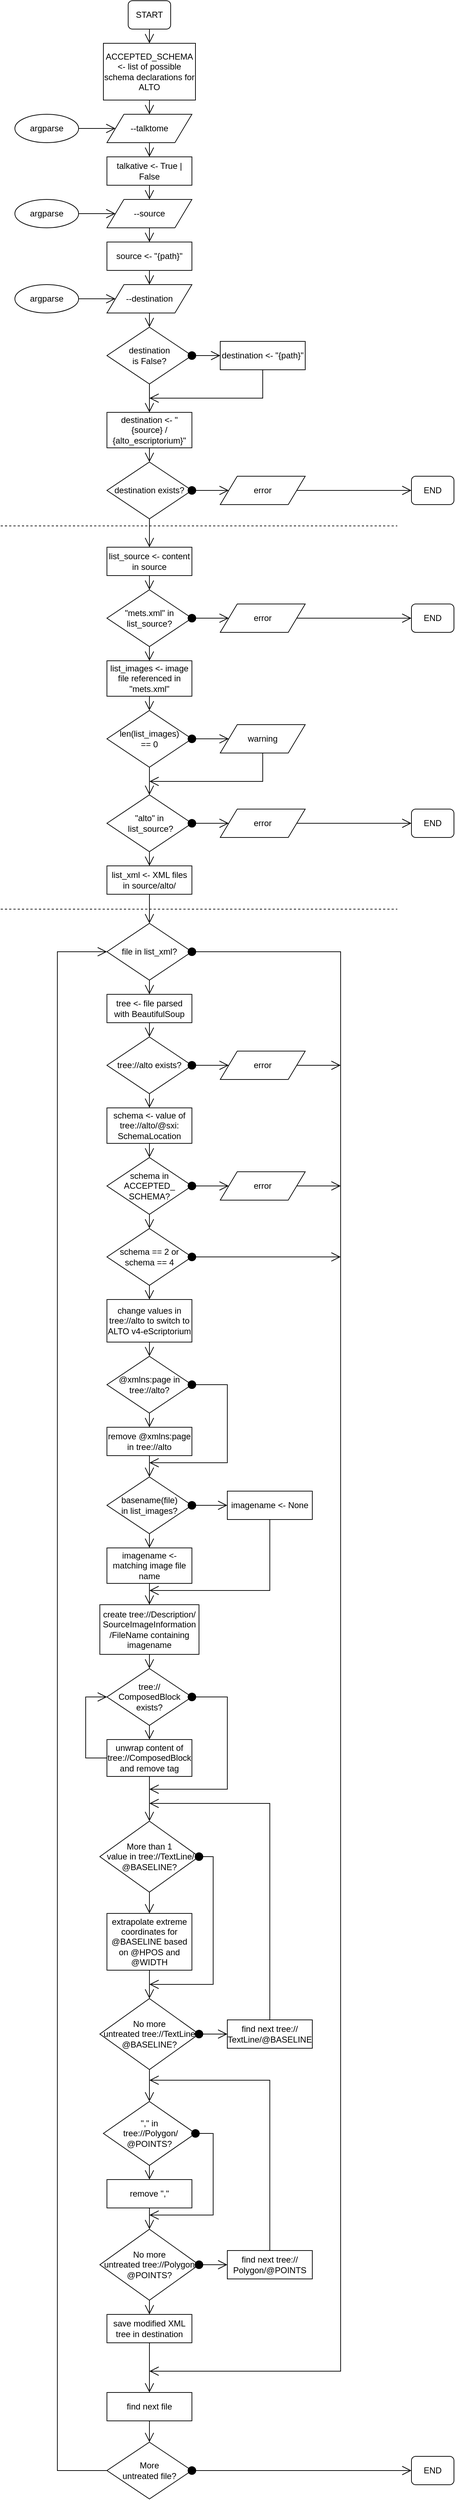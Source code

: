 <mxfile version="12.5.3" type="device"><diagram id="EsACDPb4xftw_WFeCc_q" name="Page-1"><mxGraphModel dx="3671" dy="2881" grid="1" gridSize="10" guides="1" tooltips="1" connect="1" arrows="1" fold="1" page="1" pageScale="1" pageWidth="827" pageHeight="1169" math="0" shadow="0"><root><mxCell id="0"/><mxCell id="1" parent="0"/><mxCell id="L7ApViRiKohJJf8VqUoX-30" value="error" style="shape=parallelogram;perimeter=parallelogramPerimeter;whiteSpace=wrap;html=1;" vertex="1" parent="1"><mxGeometry x="-410" y="-450" width="120" height="40" as="geometry"/></mxCell><mxCell id="L7ApViRiKohJJf8VqUoX-2" value="END" style="rounded=1;whiteSpace=wrap;html=1;" vertex="1" parent="1"><mxGeometry x="-140" y="2340" width="60" height="40" as="geometry"/></mxCell><mxCell id="L7ApViRiKohJJf8VqUoX-24" value="remove &quot;,&quot;" style="rounded=0;whiteSpace=wrap;html=1;" vertex="1" parent="1"><mxGeometry x="-570" y="1950" width="120" height="40" as="geometry"/></mxCell><mxCell id="L7ApViRiKohJJf8VqUoX-3" value="destination &amp;lt;- &quot;{source} / {alto_escriptorium}&quot;" style="rounded=0;whiteSpace=wrap;html=1;" vertex="1" parent="1"><mxGeometry x="-570" y="-540" width="120" height="50" as="geometry"/></mxCell><mxCell id="L7ApViRiKohJJf8VqUoX-10" value="--talktome" style="shape=parallelogram;perimeter=parallelogramPerimeter;whiteSpace=wrap;html=1;" vertex="1" parent="1"><mxGeometry x="-570" y="-960" width="120" height="40" as="geometry"/></mxCell><mxCell id="L7ApViRiKohJJf8VqUoX-11" value="argparse" style="ellipse;whiteSpace=wrap;html=1;" vertex="1" parent="1"><mxGeometry x="-700" y="-960" width="90" height="40" as="geometry"/></mxCell><mxCell id="L7ApViRiKohJJf8VqUoX-12" value="argparse" style="ellipse;whiteSpace=wrap;html=1;" vertex="1" parent="1"><mxGeometry x="-700" y="-840" width="90" height="40" as="geometry"/></mxCell><mxCell id="L7ApViRiKohJJf8VqUoX-13" value="argparse" style="ellipse;whiteSpace=wrap;html=1;" vertex="1" parent="1"><mxGeometry x="-700" y="-720" width="90" height="40" as="geometry"/></mxCell><mxCell id="L7ApViRiKohJJf8VqUoX-14" value="--source" style="shape=parallelogram;perimeter=parallelogramPerimeter;whiteSpace=wrap;html=1;" vertex="1" parent="1"><mxGeometry x="-570" y="-840" width="120" height="40" as="geometry"/></mxCell><mxCell id="L7ApViRiKohJJf8VqUoX-15" value="--destination" style="shape=parallelogram;perimeter=parallelogramPerimeter;whiteSpace=wrap;html=1;" vertex="1" parent="1"><mxGeometry x="-570" y="-720" width="120" height="40" as="geometry"/></mxCell><mxCell id="L7ApViRiKohJJf8VqUoX-16" value="talkative &amp;lt;- True | False" style="rounded=0;whiteSpace=wrap;html=1;" vertex="1" parent="1"><mxGeometry x="-570" y="-900" width="120" height="40" as="geometry"/></mxCell><mxCell id="L7ApViRiKohJJf8VqUoX-17" value="source &amp;lt;- &quot;{path}&quot;" style="rounded=0;whiteSpace=wrap;html=1;" vertex="1" parent="1"><mxGeometry x="-570" y="-780" width="120" height="40" as="geometry"/></mxCell><mxCell id="L7ApViRiKohJJf8VqUoX-19" value="&lt;font style=&quot;font-size: 12px&quot;&gt;destination &lt;br&gt;is False?&lt;/font&gt;" style="rhombus;whiteSpace=wrap;html=1;" vertex="1" parent="1"><mxGeometry x="-570" y="-660" width="120" height="80" as="geometry"/></mxCell><mxCell id="L7ApViRiKohJJf8VqUoX-20" value="" style="endArrow=open;html=1;targetPerimeterSpacing=4;startArrow=oval;startFill=1;sourcePerimeterSpacing=9;startSize=11;endSize=11;endFill=0;exitX=1;exitY=0.5;exitDx=0;exitDy=0;entryX=0;entryY=0.5;entryDx=0;entryDy=0;" edge="1" parent="1" source="L7ApViRiKohJJf8VqUoX-19" target="L7ApViRiKohJJf8VqUoX-21"><mxGeometry width="50" height="50" relative="1" as="geometry"><mxPoint x="-420" y="-640" as="sourcePoint"/><mxPoint x="-390" y="-620" as="targetPoint"/></mxGeometry></mxCell><mxCell id="L7ApViRiKohJJf8VqUoX-21" value="destination &amp;lt;- &quot;{path}&quot;" style="rounded=0;whiteSpace=wrap;html=1;" vertex="1" parent="1"><mxGeometry x="-410" y="-640" width="120" height="40" as="geometry"/></mxCell><mxCell id="L7ApViRiKohJJf8VqUoX-23" value="&lt;font style=&quot;font-size: 12px&quot;&gt;destination exists?&lt;/font&gt;" style="rhombus;whiteSpace=wrap;html=1;" vertex="1" parent="1"><mxGeometry x="-570" y="-470" width="120" height="80" as="geometry"/></mxCell><mxCell id="L7ApViRiKohJJf8VqUoX-26" value="" style="endArrow=open;html=1;targetPerimeterSpacing=4;startArrow=oval;startFill=1;sourcePerimeterSpacing=9;startSize=11;endSize=11;endFill=0;entryX=0;entryY=0.5;entryDx=0;entryDy=0;" edge="1" target="L7ApViRiKohJJf8VqUoX-30" parent="1"><mxGeometry width="50" height="50" relative="1" as="geometry"><mxPoint x="-450" y="-430" as="sourcePoint"/><mxPoint x="-390" y="-430" as="targetPoint"/></mxGeometry></mxCell><mxCell id="L7ApViRiKohJJf8VqUoX-31" value="END" style="rounded=1;whiteSpace=wrap;html=1;" vertex="1" parent="1"><mxGeometry x="-140" y="-450" width="60" height="40" as="geometry"/></mxCell><mxCell id="L7ApViRiKohJJf8VqUoX-33" value="" style="endArrow=open;html=1;targetPerimeterSpacing=4;startArrow=none;startFill=0;sourcePerimeterSpacing=9;startSize=11;endSize=11;endFill=0;exitX=1;exitY=0.5;exitDx=0;exitDy=0;entryX=0;entryY=0.5;entryDx=0;entryDy=0;" edge="1" parent="1" source="L7ApViRiKohJJf8VqUoX-11" target="L7ApViRiKohJJf8VqUoX-10"><mxGeometry width="50" height="50" relative="1" as="geometry"><mxPoint x="-155" y="-1030" as="sourcePoint"/><mxPoint x="-85" y="-1030" as="targetPoint"/></mxGeometry></mxCell><mxCell id="L7ApViRiKohJJf8VqUoX-34" value="" style="endArrow=open;html=1;targetPerimeterSpacing=4;startArrow=none;startFill=0;sourcePerimeterSpacing=9;startSize=11;endSize=11;endFill=0;exitX=1;exitY=0.5;exitDx=0;exitDy=0;entryX=0;entryY=0.5;entryDx=0;entryDy=0;" edge="1" parent="1" source="L7ApViRiKohJJf8VqUoX-12" target="L7ApViRiKohJJf8VqUoX-14"><mxGeometry width="50" height="50" relative="1" as="geometry"><mxPoint x="-600" y="-930" as="sourcePoint"/><mxPoint x="-548" y="-930" as="targetPoint"/></mxGeometry></mxCell><mxCell id="L7ApViRiKohJJf8VqUoX-35" value="" style="endArrow=open;html=1;targetPerimeterSpacing=4;startArrow=none;startFill=0;sourcePerimeterSpacing=9;startSize=11;endSize=11;endFill=0;exitX=1;exitY=0.5;exitDx=0;exitDy=0;entryX=0;entryY=0.5;entryDx=0;entryDy=0;" edge="1" parent="1" source="L7ApViRiKohJJf8VqUoX-13" target="L7ApViRiKohJJf8VqUoX-15"><mxGeometry width="50" height="50" relative="1" as="geometry"><mxPoint x="-600" y="-810" as="sourcePoint"/><mxPoint x="-548" y="-810" as="targetPoint"/></mxGeometry></mxCell><mxCell id="L7ApViRiKohJJf8VqUoX-36" value="" style="endArrow=open;html=1;targetPerimeterSpacing=4;startArrow=none;startFill=0;sourcePerimeterSpacing=9;startSize=11;endSize=11;endFill=0;exitX=0.5;exitY=1;exitDx=0;exitDy=0;entryX=0.5;entryY=0;entryDx=0;entryDy=0;" edge="1" parent="1" source="L7ApViRiKohJJf8VqUoX-17" target="L7ApViRiKohJJf8VqUoX-15"><mxGeometry width="50" height="50" relative="1" as="geometry"><mxPoint x="-600" y="-690" as="sourcePoint"/><mxPoint x="-548" y="-690" as="targetPoint"/></mxGeometry></mxCell><mxCell id="L7ApViRiKohJJf8VqUoX-37" value="" style="endArrow=open;html=1;targetPerimeterSpacing=4;startArrow=none;startFill=0;sourcePerimeterSpacing=9;startSize=11;endSize=11;endFill=0;exitX=0.5;exitY=1;exitDx=0;exitDy=0;entryX=0.5;entryY=0;entryDx=0;entryDy=0;" edge="1" parent="1" source="L7ApViRiKohJJf8VqUoX-14" target="L7ApViRiKohJJf8VqUoX-17"><mxGeometry width="50" height="50" relative="1" as="geometry"><mxPoint x="-500" y="-730" as="sourcePoint"/><mxPoint x="-500" y="-710" as="targetPoint"/></mxGeometry></mxCell><mxCell id="L7ApViRiKohJJf8VqUoX-38" value="" style="endArrow=open;html=1;targetPerimeterSpacing=4;startArrow=none;startFill=0;sourcePerimeterSpacing=9;startSize=11;endSize=11;endFill=0;exitX=0.5;exitY=1;exitDx=0;exitDy=0;entryX=0.5;entryY=0;entryDx=0;entryDy=0;" edge="1" parent="1" source="L7ApViRiKohJJf8VqUoX-16" target="L7ApViRiKohJJf8VqUoX-14"><mxGeometry width="50" height="50" relative="1" as="geometry"><mxPoint x="-500" y="-790" as="sourcePoint"/><mxPoint x="-500" y="-770" as="targetPoint"/></mxGeometry></mxCell><mxCell id="L7ApViRiKohJJf8VqUoX-39" value="" style="endArrow=open;html=1;targetPerimeterSpacing=4;startArrow=none;startFill=0;sourcePerimeterSpacing=9;startSize=11;endSize=11;endFill=0;exitX=0.5;exitY=1;exitDx=0;exitDy=0;entryX=0.5;entryY=0;entryDx=0;entryDy=0;" edge="1" parent="1" source="L7ApViRiKohJJf8VqUoX-10" target="L7ApViRiKohJJf8VqUoX-16"><mxGeometry width="50" height="50" relative="1" as="geometry"><mxPoint x="-500" y="-850" as="sourcePoint"/><mxPoint x="-470" y="-910" as="targetPoint"/></mxGeometry></mxCell><mxCell id="L7ApViRiKohJJf8VqUoX-40" value="" style="endArrow=open;html=1;targetPerimeterSpacing=4;startArrow=none;startFill=0;sourcePerimeterSpacing=9;startSize=11;endSize=11;endFill=0;entryX=0.5;entryY=0;entryDx=0;entryDy=0;exitX=0.5;exitY=1;exitDx=0;exitDy=0;" edge="1" parent="1" source="L7ApViRiKohJJf8VqUoX-15" target="L7ApViRiKohJJf8VqUoX-19"><mxGeometry width="50" height="50" relative="1" as="geometry"><mxPoint x="-380" y="-690" as="sourcePoint"/><mxPoint x="-500" y="-890" as="targetPoint"/></mxGeometry></mxCell><mxCell id="L7ApViRiKohJJf8VqUoX-41" value="" style="endArrow=open;html=1;targetPerimeterSpacing=4;startArrow=none;startFill=0;sourcePerimeterSpacing=9;startSize=11;endSize=11;endFill=0;entryX=0.5;entryY=0;entryDx=0;entryDy=0;exitX=0.5;exitY=1;exitDx=0;exitDy=0;" edge="1" parent="1" source="L7ApViRiKohJJf8VqUoX-19" target="L7ApViRiKohJJf8VqUoX-3"><mxGeometry width="50" height="50" relative="1" as="geometry"><mxPoint x="-500" y="-660" as="sourcePoint"/><mxPoint x="-500" y="-630" as="targetPoint"/></mxGeometry></mxCell><mxCell id="L7ApViRiKohJJf8VqUoX-42" value="" style="endArrow=open;html=1;targetPerimeterSpacing=4;startArrow=none;startFill=0;sourcePerimeterSpacing=9;startSize=11;endSize=11;endFill=0;entryX=0.5;entryY=0;entryDx=0;entryDy=0;exitX=0.5;exitY=1;exitDx=0;exitDy=0;" edge="1" parent="1" source="L7ApViRiKohJJf8VqUoX-3" target="L7ApViRiKohJJf8VqUoX-23"><mxGeometry width="50" height="50" relative="1" as="geometry"><mxPoint x="-500" y="-550" as="sourcePoint"/><mxPoint x="-500" y="-530" as="targetPoint"/></mxGeometry></mxCell><mxCell id="L7ApViRiKohJJf8VqUoX-43" value="" style="endArrow=open;html=1;targetPerimeterSpacing=4;startArrow=none;startFill=0;sourcePerimeterSpacing=9;startSize=11;endSize=11;endFill=0;entryX=0;entryY=0.5;entryDx=0;entryDy=0;exitX=1;exitY=0.5;exitDx=0;exitDy=0;" edge="1" parent="1" source="L7ApViRiKohJJf8VqUoX-30" target="L7ApViRiKohJJf8VqUoX-31"><mxGeometry width="50" height="50" relative="1" as="geometry"><mxPoint x="-500" y="-480" as="sourcePoint"/><mxPoint x="-500" y="-460" as="targetPoint"/></mxGeometry></mxCell><mxCell id="L7ApViRiKohJJf8VqUoX-45" value="START" style="rounded=1;whiteSpace=wrap;html=1;" vertex="1" parent="1"><mxGeometry x="-540" y="-1120" width="60" height="40" as="geometry"/></mxCell><mxCell id="L7ApViRiKohJJf8VqUoX-46" value="" style="endArrow=open;html=1;targetPerimeterSpacing=4;startArrow=none;startFill=0;sourcePerimeterSpacing=9;startSize=11;endSize=11;endFill=0;entryX=0.5;entryY=0;entryDx=0;entryDy=0;exitX=0.5;exitY=1;exitDx=0;exitDy=0;" edge="1" parent="1" source="L7ApViRiKohJJf8VqUoX-103" target="L7ApViRiKohJJf8VqUoX-10"><mxGeometry width="50" height="50" relative="1" as="geometry"><mxPoint x="-420" y="-970" as="sourcePoint"/><mxPoint x="-500" y="-890" as="targetPoint"/></mxGeometry></mxCell><mxCell id="L7ApViRiKohJJf8VqUoX-49" value="" style="endArrow=open;html=1;targetPerimeterSpacing=4;startArrow=none;startFill=0;sourcePerimeterSpacing=9;startSize=11;endSize=11;endFill=0;exitX=0.5;exitY=1;exitDx=0;exitDy=0;entryX=0.5;entryY=0;entryDx=0;entryDy=0;" edge="1" parent="1" source="L7ApViRiKohJJf8VqUoX-23" target="L7ApViRiKohJJf8VqUoX-52"><mxGeometry width="50" height="50" relative="1" as="geometry"><mxPoint x="-540" y="-370" as="sourcePoint"/><mxPoint x="-510" y="-320" as="targetPoint"/></mxGeometry></mxCell><mxCell id="L7ApViRiKohJJf8VqUoX-50" value="" style="endArrow=none;dashed=1;html=1;" edge="1" parent="1"><mxGeometry width="50" height="50" relative="1" as="geometry"><mxPoint x="-720" y="-380" as="sourcePoint"/><mxPoint x="-160" y="-380" as="targetPoint"/></mxGeometry></mxCell><mxCell id="L7ApViRiKohJJf8VqUoX-52" value="list_source &amp;lt;- content in source" style="rounded=0;whiteSpace=wrap;html=1;" vertex="1" parent="1"><mxGeometry x="-570" y="-350" width="120" height="40" as="geometry"/></mxCell><mxCell id="L7ApViRiKohJJf8VqUoX-53" value="&quot;mets.xml&quot; in list_source?" style="rhombus;whiteSpace=wrap;html=1;" vertex="1" parent="1"><mxGeometry x="-570" y="-290" width="120" height="80" as="geometry"/></mxCell><mxCell id="L7ApViRiKohJJf8VqUoX-54" value="" style="endArrow=open;html=1;targetPerimeterSpacing=4;startArrow=oval;startFill=1;sourcePerimeterSpacing=9;startSize=11;endSize=11;endFill=0;exitX=1;exitY=0.5;exitDx=0;exitDy=0;entryX=0;entryY=0.5;entryDx=0;entryDy=0;" edge="1" parent="1" source="L7ApViRiKohJJf8VqUoX-53" target="L7ApViRiKohJJf8VqUoX-56"><mxGeometry width="50" height="50" relative="1" as="geometry"><mxPoint x="-440" y="-200" as="sourcePoint"/><mxPoint x="-370" y="-220" as="targetPoint"/></mxGeometry></mxCell><mxCell id="L7ApViRiKohJJf8VqUoX-55" value="END" style="rounded=1;whiteSpace=wrap;html=1;" vertex="1" parent="1"><mxGeometry x="-140" y="-270" width="60" height="40" as="geometry"/></mxCell><mxCell id="L7ApViRiKohJJf8VqUoX-56" value="error" style="shape=parallelogram;perimeter=parallelogramPerimeter;whiteSpace=wrap;html=1;" vertex="1" parent="1"><mxGeometry x="-410" y="-270" width="120" height="40" as="geometry"/></mxCell><mxCell id="L7ApViRiKohJJf8VqUoX-57" value="" style="endArrow=open;html=1;targetPerimeterSpacing=4;startArrow=none;startFill=0;sourcePerimeterSpacing=9;startSize=11;endSize=11;endFill=0;entryX=0;entryY=0.5;entryDx=0;entryDy=0;exitX=1;exitY=0.5;exitDx=0;exitDy=0;" edge="1" source="L7ApViRiKohJJf8VqUoX-56" target="L7ApViRiKohJJf8VqUoX-55" parent="1"><mxGeometry width="50" height="50" relative="1" as="geometry"><mxPoint x="-460" y="-290" as="sourcePoint"/><mxPoint x="-460" y="-270" as="targetPoint"/></mxGeometry></mxCell><mxCell id="L7ApViRiKohJJf8VqUoX-58" value="list_images &amp;lt;- image file referenced in &quot;mets.xml&quot;" style="rounded=0;whiteSpace=wrap;html=1;" vertex="1" parent="1"><mxGeometry x="-570" y="-190" width="120" height="50" as="geometry"/></mxCell><mxCell id="L7ApViRiKohJJf8VqUoX-59" value="len(list_images) &lt;br&gt;== 0" style="rhombus;whiteSpace=wrap;html=1;" vertex="1" parent="1"><mxGeometry x="-570" y="-120" width="120" height="80" as="geometry"/></mxCell><mxCell id="L7ApViRiKohJJf8VqUoX-60" value="" style="endArrow=open;html=1;targetPerimeterSpacing=4;startArrow=oval;startFill=1;sourcePerimeterSpacing=9;startSize=11;endSize=11;endFill=0;entryX=0;entryY=0.5;entryDx=0;entryDy=0;exitX=1;exitY=0.5;exitDx=0;exitDy=0;" edge="1" target="L7ApViRiKohJJf8VqUoX-62" parent="1" source="L7ApViRiKohJJf8VqUoX-59"><mxGeometry width="50" height="50" relative="1" as="geometry"><mxPoint x="-440" y="-20" as="sourcePoint"/><mxPoint x="-360" y="-50" as="targetPoint"/></mxGeometry></mxCell><mxCell id="L7ApViRiKohJJf8VqUoX-62" value="warning" style="shape=parallelogram;perimeter=parallelogramPerimeter;whiteSpace=wrap;html=1;" vertex="1" parent="1"><mxGeometry x="-410" y="-100" width="120" height="40" as="geometry"/></mxCell><mxCell id="L7ApViRiKohJJf8VqUoX-64" value="list_xml &amp;lt;- XML files in source/alto/" style="rounded=0;whiteSpace=wrap;html=1;" vertex="1" parent="1"><mxGeometry x="-570" y="99" width="120" height="40" as="geometry"/></mxCell><mxCell id="L7ApViRiKohJJf8VqUoX-65" value="&quot;alto&quot; in&lt;br&gt;&amp;nbsp;list_source?" style="rhombus;whiteSpace=wrap;html=1;" vertex="1" parent="1"><mxGeometry x="-570" y="-1" width="120" height="80" as="geometry"/></mxCell><mxCell id="L7ApViRiKohJJf8VqUoX-66" value="" style="endArrow=open;html=1;targetPerimeterSpacing=4;startArrow=oval;startFill=1;sourcePerimeterSpacing=9;startSize=11;endSize=11;endFill=0;exitX=1;exitY=0.5;exitDx=0;exitDy=0;entryX=0;entryY=0.5;entryDx=0;entryDy=0;" edge="1" target="L7ApViRiKohJJf8VqUoX-67" parent="1" source="L7ApViRiKohJJf8VqUoX-65"><mxGeometry width="50" height="50" relative="1" as="geometry"><mxPoint x="-450" y="100" as="sourcePoint"/><mxPoint x="-360" y="100" as="targetPoint"/></mxGeometry></mxCell><mxCell id="L7ApViRiKohJJf8VqUoX-67" value="error" style="shape=parallelogram;perimeter=parallelogramPerimeter;whiteSpace=wrap;html=1;" vertex="1" parent="1"><mxGeometry x="-410" y="19" width="120" height="40" as="geometry"/></mxCell><mxCell id="L7ApViRiKohJJf8VqUoX-68" value="END" style="rounded=1;whiteSpace=wrap;html=1;" vertex="1" parent="1"><mxGeometry x="-140" y="19" width="60" height="40" as="geometry"/></mxCell><mxCell id="L7ApViRiKohJJf8VqUoX-69" value="" style="endArrow=open;html=1;targetPerimeterSpacing=4;startArrow=none;startFill=0;sourcePerimeterSpacing=9;startSize=11;endSize=11;endFill=0;entryX=0;entryY=0.5;entryDx=0;entryDy=0;exitX=1;exitY=0.5;exitDx=0;exitDy=0;" edge="1" parent="1" source="L7ApViRiKohJJf8VqUoX-67" target="L7ApViRiKohJJf8VqUoX-68"><mxGeometry width="50" height="50" relative="1" as="geometry"><mxPoint x="-252" y="-200" as="sourcePoint"/><mxPoint x="-200" y="-200" as="targetPoint"/></mxGeometry></mxCell><mxCell id="L7ApViRiKohJJf8VqUoX-75" value="" style="endArrow=open;html=1;targetPerimeterSpacing=4;startArrow=none;startFill=0;sourcePerimeterSpacing=9;startSize=11;endSize=11;endFill=0;exitX=0.5;exitY=1;exitDx=0;exitDy=0;entryX=0.5;entryY=0;entryDx=0;entryDy=0;" edge="1" parent="1" source="L7ApViRiKohJJf8VqUoX-52" target="L7ApViRiKohJJf8VqUoX-53"><mxGeometry width="50" height="50" relative="1" as="geometry"><mxPoint x="-940" y="-180" as="sourcePoint"/><mxPoint x="-870" y="-180" as="targetPoint"/></mxGeometry></mxCell><mxCell id="L7ApViRiKohJJf8VqUoX-76" value="" style="endArrow=open;html=1;targetPerimeterSpacing=4;startArrow=none;startFill=0;sourcePerimeterSpacing=9;startSize=11;endSize=11;endFill=0;exitX=0.5;exitY=1;exitDx=0;exitDy=0;entryX=0.5;entryY=0;entryDx=0;entryDy=0;" edge="1" parent="1" source="L7ApViRiKohJJf8VqUoX-53" target="L7ApViRiKohJJf8VqUoX-58"><mxGeometry width="50" height="50" relative="1" as="geometry"><mxPoint x="-500" y="-300" as="sourcePoint"/><mxPoint x="-500" y="-260" as="targetPoint"/></mxGeometry></mxCell><mxCell id="L7ApViRiKohJJf8VqUoX-78" value="" style="endArrow=open;html=1;targetPerimeterSpacing=4;startArrow=none;startFill=0;sourcePerimeterSpacing=9;startSize=11;endSize=11;endFill=0;exitX=0.5;exitY=1;exitDx=0;exitDy=0;entryX=0.5;entryY=0;entryDx=0;entryDy=0;" edge="1" parent="1" source="L7ApViRiKohJJf8VqUoX-58" target="L7ApViRiKohJJf8VqUoX-59"><mxGeometry width="50" height="50" relative="1" as="geometry"><mxPoint x="-500" y="-180" as="sourcePoint"/><mxPoint x="-500" y="-150" as="targetPoint"/></mxGeometry></mxCell><mxCell id="L7ApViRiKohJJf8VqUoX-79" value="" style="endArrow=open;html=1;targetPerimeterSpacing=4;startArrow=none;startFill=0;sourcePerimeterSpacing=9;startSize=11;endSize=11;endFill=0;exitX=0.5;exitY=1;exitDx=0;exitDy=0;entryX=0.5;entryY=0;entryDx=0;entryDy=0;" edge="1" parent="1" source="L7ApViRiKohJJf8VqUoX-59" target="L7ApViRiKohJJf8VqUoX-65"><mxGeometry width="50" height="50" relative="1" as="geometry"><mxPoint x="-500" y="-80" as="sourcePoint"/><mxPoint x="-500" y="-60" as="targetPoint"/></mxGeometry></mxCell><mxCell id="L7ApViRiKohJJf8VqUoX-80" value="" style="endArrow=open;html=1;targetPerimeterSpacing=4;startArrow=none;startFill=0;sourcePerimeterSpacing=9;startSize=11;endSize=11;endFill=0;exitX=0.5;exitY=1;exitDx=0;exitDy=0;entryX=0.5;entryY=0;entryDx=0;entryDy=0;" edge="1" parent="1" source="L7ApViRiKohJJf8VqUoX-65" target="L7ApViRiKohJJf8VqUoX-64"><mxGeometry width="50" height="50" relative="1" as="geometry"><mxPoint x="-500" y="20" as="sourcePoint"/><mxPoint x="-500" y="70" as="targetPoint"/></mxGeometry></mxCell><mxCell id="L7ApViRiKohJJf8VqUoX-81" value="" style="endArrow=open;html=1;targetPerimeterSpacing=4;startArrow=none;startFill=0;sourcePerimeterSpacing=9;startSize=11;endSize=11;endFill=0;exitX=0.5;exitY=1;exitDx=0;exitDy=0;entryX=0.5;entryY=0;entryDx=0;entryDy=0;" edge="1" parent="1" source="L7ApViRiKohJJf8VqUoX-64" target="L7ApViRiKohJJf8VqUoX-99"><mxGeometry width="50" height="50" relative="1" as="geometry"><mxPoint x="-940" y="-160" as="sourcePoint"/><mxPoint x="-440" y="190" as="targetPoint"/></mxGeometry></mxCell><mxCell id="L7ApViRiKohJJf8VqUoX-82" value="" style="endArrow=none;dashed=1;html=1;" edge="1" parent="1"><mxGeometry width="50" height="50" relative="1" as="geometry"><mxPoint x="-720" y="160" as="sourcePoint"/><mxPoint x="-160" y="160" as="targetPoint"/></mxGeometry></mxCell><mxCell id="L7ApViRiKohJJf8VqUoX-99" value="file in list_xml?" style="rhombus;whiteSpace=wrap;html=1;" vertex="1" parent="1"><mxGeometry x="-570" y="180" width="120" height="80" as="geometry"/></mxCell><mxCell id="L7ApViRiKohJJf8VqUoX-100" value="tree &amp;lt;- file parsed with BeautifulSoup" style="rounded=0;whiteSpace=wrap;html=1;" vertex="1" parent="1"><mxGeometry x="-570" y="280" width="120" height="40" as="geometry"/></mxCell><mxCell id="L7ApViRiKohJJf8VqUoX-101" value="schema &amp;lt;- value of tree://alto/@sxi:&lt;br&gt;SchemaLocation" style="rounded=0;whiteSpace=wrap;html=1;" vertex="1" parent="1"><mxGeometry x="-570" y="440" width="120" height="50" as="geometry"/></mxCell><mxCell id="L7ApViRiKohJJf8VqUoX-102" value="&lt;span style=&quot;white-space: normal&quot;&gt;schema in ACCEPTED_&lt;br&gt;SCHEMA?&lt;/span&gt;" style="rhombus;whiteSpace=wrap;html=1;" vertex="1" parent="1"><mxGeometry x="-570" y="510" width="120" height="80" as="geometry"/></mxCell><mxCell id="L7ApViRiKohJJf8VqUoX-103" value="ACCEPTED_SCHEMA &amp;lt;- list of possible schema declarations for ALTO" style="rounded=0;whiteSpace=wrap;html=1;" vertex="1" parent="1"><mxGeometry x="-575" y="-1060" width="130" height="80" as="geometry"/></mxCell><mxCell id="L7ApViRiKohJJf8VqUoX-108" value="" style="endArrow=open;html=1;targetPerimeterSpacing=4;startArrow=none;startFill=0;sourcePerimeterSpacing=9;startSize=11;endSize=11;endFill=0;entryX=0.5;entryY=0;entryDx=0;entryDy=0;exitX=0.5;exitY=1;exitDx=0;exitDy=0;" edge="1" parent="1" source="L7ApViRiKohJJf8VqUoX-45" target="L7ApViRiKohJJf8VqUoX-103"><mxGeometry width="50" height="50" relative="1" as="geometry"><mxPoint x="-500" y="-970" as="sourcePoint"/><mxPoint x="-500" y="-950" as="targetPoint"/></mxGeometry></mxCell><mxCell id="L7ApViRiKohJJf8VqUoX-110" value="error" style="shape=parallelogram;perimeter=parallelogramPerimeter;whiteSpace=wrap;html=1;" vertex="1" parent="1"><mxGeometry x="-410" y="530" width="120" height="40" as="geometry"/></mxCell><mxCell id="L7ApViRiKohJJf8VqUoX-111" value="" style="endArrow=open;html=1;targetPerimeterSpacing=4;startArrow=oval;startFill=1;sourcePerimeterSpacing=9;startSize=11;endSize=11;endFill=0;exitX=1;exitY=0.5;exitDx=0;exitDy=0;entryX=0;entryY=0.5;entryDx=0;entryDy=0;" edge="1" parent="1" source="L7ApViRiKohJJf8VqUoX-102" target="L7ApViRiKohJJf8VqUoX-110"><mxGeometry width="50" height="50" relative="1" as="geometry"><mxPoint x="-830" y="340" as="sourcePoint"/><mxPoint x="-760" y="340" as="targetPoint"/></mxGeometry></mxCell><mxCell id="L7ApViRiKohJJf8VqUoX-113" value="tree://alto exists?" style="rhombus;whiteSpace=wrap;html=1;" vertex="1" parent="1"><mxGeometry x="-570" y="340" width="120" height="80" as="geometry"/></mxCell><mxCell id="L7ApViRiKohJJf8VqUoX-114" value="error" style="shape=parallelogram;perimeter=parallelogramPerimeter;whiteSpace=wrap;html=1;" vertex="1" parent="1"><mxGeometry x="-410" y="360" width="120" height="40" as="geometry"/></mxCell><mxCell id="L7ApViRiKohJJf8VqUoX-115" value="" style="endArrow=open;html=1;targetPerimeterSpacing=4;startArrow=oval;startFill=1;sourcePerimeterSpacing=9;startSize=11;endSize=11;endFill=0;exitX=1;exitY=0.5;exitDx=0;exitDy=0;entryX=0;entryY=0.5;entryDx=0;entryDy=0;" edge="1" source="L7ApViRiKohJJf8VqUoX-113" target="L7ApViRiKohJJf8VqUoX-114" parent="1"><mxGeometry width="50" height="50" relative="1" as="geometry"><mxPoint x="-830" y="170" as="sourcePoint"/><mxPoint x="-760" y="170" as="targetPoint"/></mxGeometry></mxCell><mxCell id="L7ApViRiKohJJf8VqUoX-116" value="" style="endArrow=open;html=1;targetPerimeterSpacing=4;startArrow=none;startFill=0;sourcePerimeterSpacing=9;startSize=11;endSize=11;endFill=0;exitX=0.5;exitY=1;exitDx=0;exitDy=0;rounded=0;" edge="1" parent="1" source="L7ApViRiKohJJf8VqUoX-21"><mxGeometry width="50" height="50" relative="1" as="geometry"><mxPoint x="-600" y="-690" as="sourcePoint"/><mxPoint x="-510" y="-560" as="targetPoint"/><Array as="points"><mxPoint x="-350" y="-560"/></Array></mxGeometry></mxCell><mxCell id="L7ApViRiKohJJf8VqUoX-117" value="" style="endArrow=open;html=1;targetPerimeterSpacing=4;startArrow=none;startFill=0;sourcePerimeterSpacing=9;startSize=11;endSize=11;endFill=0;exitX=0.5;exitY=1;exitDx=0;exitDy=0;rounded=0;" edge="1" parent="1" source="L7ApViRiKohJJf8VqUoX-62"><mxGeometry width="50" height="50" relative="1" as="geometry"><mxPoint x="-340" y="-590" as="sourcePoint"/><mxPoint x="-510" y="-20" as="targetPoint"/><Array as="points"><mxPoint x="-350" y="-20"/></Array></mxGeometry></mxCell><mxCell id="L7ApViRiKohJJf8VqUoX-119" value="schema == 2 or schema == 4" style="rhombus;whiteSpace=wrap;html=1;" vertex="1" parent="1"><mxGeometry x="-570" y="610" width="120" height="80" as="geometry"/></mxCell><mxCell id="L7ApViRiKohJJf8VqUoX-128" value="change values in tree://alto to switch to ALTO v4-eScriptorium" style="rounded=0;whiteSpace=wrap;html=1;" vertex="1" parent="1"><mxGeometry x="-570" y="710" width="120" height="60" as="geometry"/></mxCell><mxCell id="L7ApViRiKohJJf8VqUoX-135" value="@xmlns:page in tree://alto?" style="rhombus;whiteSpace=wrap;html=1;" vertex="1" parent="1"><mxGeometry x="-570" y="790" width="120" height="80" as="geometry"/></mxCell><mxCell id="L7ApViRiKohJJf8VqUoX-136" value="remove @xmlns:page in tree://alto" style="rounded=0;whiteSpace=wrap;html=1;" vertex="1" parent="1"><mxGeometry x="-570" y="890" width="120" height="40" as="geometry"/></mxCell><mxCell id="L7ApViRiKohJJf8VqUoX-137" value="basename(file) &lt;br&gt;in list_images?" style="rhombus;whiteSpace=wrap;html=1;" vertex="1" parent="1"><mxGeometry x="-570" y="960" width="120" height="80" as="geometry"/></mxCell><mxCell id="L7ApViRiKohJJf8VqUoX-138" value="create tree://Description/ SourceImageInformation /FileName containing imagename" style="rounded=0;whiteSpace=wrap;html=1;" vertex="1" parent="1"><mxGeometry x="-580" y="1140" width="140" height="70" as="geometry"/></mxCell><mxCell id="L7ApViRiKohJJf8VqUoX-139" value="tree:// ComposedBlock exists?" style="rhombus;whiteSpace=wrap;html=1;" vertex="1" parent="1"><mxGeometry x="-570" y="1230" width="120" height="80" as="geometry"/></mxCell><mxCell id="L7ApViRiKohJJf8VqUoX-142" value="unwrap content of tree://ComposedBlock&lt;br&gt;and remove tag" style="rounded=0;whiteSpace=wrap;html=1;" vertex="1" parent="1"><mxGeometry x="-570" y="1330" width="120" height="52" as="geometry"/></mxCell><mxCell id="L7ApViRiKohJJf8VqUoX-143" value="extrapolate extreme coordinates for @BASELINE based on @HPOS and @WIDTH" style="rounded=0;whiteSpace=wrap;html=1;" vertex="1" parent="1"><mxGeometry x="-570" y="1575" width="120" height="80" as="geometry"/></mxCell><mxCell id="L7ApViRiKohJJf8VqUoX-144" value="More than 1&lt;br&gt;&amp;nbsp;value in tree://TextLine/ @BASELINE?" style="rhombus;whiteSpace=wrap;html=1;" vertex="1" parent="1"><mxGeometry x="-580" y="1445" width="140" height="100" as="geometry"/></mxCell><mxCell id="L7ApViRiKohJJf8VqUoX-146" value="" style="endArrow=open;html=1;targetPerimeterSpacing=4;startArrow=none;startFill=0;sourcePerimeterSpacing=9;startSize=11;endSize=11;endFill=0;exitX=0.5;exitY=1;exitDx=0;exitDy=0;entryX=0.5;entryY=0;entryDx=0;entryDy=0;" edge="1" parent="1" source="L7ApViRiKohJJf8VqUoX-139" target="L7ApViRiKohJJf8VqUoX-142"><mxGeometry width="50" height="50" relative="1" as="geometry"><mxPoint x="-880" y="1600" as="sourcePoint"/><mxPoint x="-810" y="1600" as="targetPoint"/></mxGeometry></mxCell><mxCell id="L7ApViRiKohJJf8VqUoX-147" value="" style="endArrow=open;html=1;targetPerimeterSpacing=4;startArrow=none;startFill=0;sourcePerimeterSpacing=9;startSize=11;endSize=11;endFill=0;exitX=0;exitY=0.5;exitDx=0;exitDy=0;entryX=0;entryY=0.5;entryDx=0;entryDy=0;rounded=0;" edge="1" parent="1" source="L7ApViRiKohJJf8VqUoX-142" target="L7ApViRiKohJJf8VqUoX-139"><mxGeometry width="50" height="50" relative="1" as="geometry"><mxPoint x="-500" y="1320" as="sourcePoint"/><mxPoint x="-640" y="1360" as="targetPoint"/><Array as="points"><mxPoint x="-600" y="1356"/><mxPoint x="-600" y="1270"/></Array></mxGeometry></mxCell><mxCell id="L7ApViRiKohJJf8VqUoX-150" value="find next tree:// TextLine/@BASELINE" style="rounded=0;whiteSpace=wrap;html=1;" vertex="1" parent="1"><mxGeometry x="-400" y="1725" width="120" height="40" as="geometry"/></mxCell><mxCell id="L7ApViRiKohJJf8VqUoX-152" value="No more&lt;br&gt;&amp;nbsp;untreated tree://TextLine/ @BASELINE?" style="rhombus;whiteSpace=wrap;html=1;" vertex="1" parent="1"><mxGeometry x="-580" y="1695" width="140" height="100" as="geometry"/></mxCell><mxCell id="L7ApViRiKohJJf8VqUoX-154" value="" style="endArrow=open;html=1;targetPerimeterSpacing=4;startArrow=none;startFill=0;sourcePerimeterSpacing=9;startSize=11;endSize=11;endFill=0;rounded=0;exitX=0.5;exitY=1;exitDx=0;exitDy=0;entryX=0.5;entryY=0;entryDx=0;entryDy=0;" edge="1" parent="1" source="L7ApViRiKohJJf8VqUoX-144" target="L7ApViRiKohJJf8VqUoX-143"><mxGeometry width="50" height="50" relative="1" as="geometry"><mxPoint x="-880" y="1645" as="sourcePoint"/><mxPoint x="-810" y="1645" as="targetPoint"/></mxGeometry></mxCell><mxCell id="L7ApViRiKohJJf8VqUoX-155" value="" style="endArrow=open;html=1;targetPerimeterSpacing=4;startArrow=none;startFill=0;sourcePerimeterSpacing=9;startSize=11;endSize=11;endFill=0;rounded=0;exitX=0.5;exitY=1;exitDx=0;exitDy=0;entryX=0.5;entryY=0;entryDx=0;entryDy=0;" edge="1" parent="1" source="L7ApViRiKohJJf8VqUoX-143" target="L7ApViRiKohJJf8VqUoX-152"><mxGeometry width="50" height="50" relative="1" as="geometry"><mxPoint x="-880" y="1645" as="sourcePoint"/><mxPoint x="-810" y="1645" as="targetPoint"/></mxGeometry></mxCell><mxCell id="L7ApViRiKohJJf8VqUoX-156" value="" style="endArrow=open;html=1;targetPerimeterSpacing=4;startArrow=oval;startFill=1;sourcePerimeterSpacing=9;startSize=11;endSize=11;endFill=0;rounded=0;exitX=1;exitY=0.5;exitDx=0;exitDy=0;" edge="1" parent="1" source="L7ApViRiKohJJf8VqUoX-144"><mxGeometry width="50" height="50" relative="1" as="geometry"><mxPoint x="-880" y="1605" as="sourcePoint"/><mxPoint x="-510" y="1675" as="targetPoint"/><Array as="points"><mxPoint x="-420" y="1495"/><mxPoint x="-420" y="1675"/></Array></mxGeometry></mxCell><mxCell id="L7ApViRiKohJJf8VqUoX-157" value="" style="endArrow=open;html=1;targetPerimeterSpacing=4;startArrow=oval;startFill=1;sourcePerimeterSpacing=9;startSize=11;endSize=11;endFill=0;rounded=0;exitX=1;exitY=0.5;exitDx=0;exitDy=0;entryX=0;entryY=0.5;entryDx=0;entryDy=0;" edge="1" parent="1" source="L7ApViRiKohJJf8VqUoX-152" target="L7ApViRiKohJJf8VqUoX-150"><mxGeometry width="50" height="50" relative="1" as="geometry"><mxPoint x="-880" y="1605" as="sourcePoint"/><mxPoint x="-410" y="1765" as="targetPoint"/></mxGeometry></mxCell><mxCell id="L7ApViRiKohJJf8VqUoX-160" value="" style="endArrow=open;html=1;targetPerimeterSpacing=4;startArrow=none;startFill=0;sourcePerimeterSpacing=9;startSize=11;endSize=11;endFill=0;rounded=0;exitX=0.5;exitY=1;exitDx=0;exitDy=0;entryX=0.5;entryY=0;entryDx=0;entryDy=0;" edge="1" parent="1" source="L7ApViRiKohJJf8VqUoX-142" target="L7ApViRiKohJJf8VqUoX-144"><mxGeometry width="50" height="50" relative="1" as="geometry"><mxPoint x="-880" y="1650" as="sourcePoint"/><mxPoint x="-810" y="1650" as="targetPoint"/></mxGeometry></mxCell><mxCell id="L7ApViRiKohJJf8VqUoX-161" value="" style="endArrow=open;html=1;targetPerimeterSpacing=4;startArrow=none;startFill=0;sourcePerimeterSpacing=9;startSize=11;endSize=11;endFill=0;rounded=0;exitX=0.5;exitY=0;exitDx=0;exitDy=0;" edge="1" parent="1" source="L7ApViRiKohJJf8VqUoX-150"><mxGeometry width="50" height="50" relative="1" as="geometry"><mxPoint x="-880" y="1620" as="sourcePoint"/><mxPoint x="-510" y="1420" as="targetPoint"/><Array as="points"><mxPoint x="-340" y="1420"/></Array></mxGeometry></mxCell><mxCell id="L7ApViRiKohJJf8VqUoX-166" value="" style="endArrow=open;html=1;targetPerimeterSpacing=4;startArrow=none;startFill=0;sourcePerimeterSpacing=9;startSize=11;endSize=11;endFill=0;rounded=0;exitX=0.5;exitY=1;exitDx=0;exitDy=0;entryX=0.5;entryY=0;entryDx=0;entryDy=0;" edge="1" parent="1" source="L7ApViRiKohJJf8VqUoX-99" target="L7ApViRiKohJJf8VqUoX-100"><mxGeometry width="50" height="50" relative="1" as="geometry"><mxPoint x="-770" y="429" as="sourcePoint"/><mxPoint x="-700" y="429" as="targetPoint"/></mxGeometry></mxCell><mxCell id="L7ApViRiKohJJf8VqUoX-167" value="" style="endArrow=open;html=1;targetPerimeterSpacing=4;startArrow=none;startFill=0;sourcePerimeterSpacing=9;startSize=11;endSize=11;endFill=0;rounded=0;exitX=0.5;exitY=1;exitDx=0;exitDy=0;entryX=0.5;entryY=0;entryDx=0;entryDy=0;" edge="1" parent="1" source="L7ApViRiKohJJf8VqUoX-100" target="L7ApViRiKohJJf8VqUoX-113"><mxGeometry width="50" height="50" relative="1" as="geometry"><mxPoint x="-770" y="429" as="sourcePoint"/><mxPoint x="-700" y="429" as="targetPoint"/></mxGeometry></mxCell><mxCell id="L7ApViRiKohJJf8VqUoX-168" value="" style="endArrow=open;html=1;targetPerimeterSpacing=4;startArrow=none;startFill=0;sourcePerimeterSpacing=9;startSize=11;endSize=11;endFill=0;rounded=0;entryX=0.5;entryY=0;entryDx=0;entryDy=0;exitX=0.5;exitY=1;exitDx=0;exitDy=0;" edge="1" parent="1" source="L7ApViRiKohJJf8VqUoX-113" target="L7ApViRiKohJJf8VqUoX-101"><mxGeometry width="50" height="50" relative="1" as="geometry"><mxPoint x="-560" y="420" as="sourcePoint"/><mxPoint x="-500" y="350" as="targetPoint"/></mxGeometry></mxCell><mxCell id="L7ApViRiKohJJf8VqUoX-169" value="" style="endArrow=open;html=1;targetPerimeterSpacing=4;startArrow=none;startFill=0;sourcePerimeterSpacing=9;startSize=11;endSize=11;endFill=0;rounded=0;entryX=0.5;entryY=0;entryDx=0;entryDy=0;exitX=0.5;exitY=1;exitDx=0;exitDy=0;" edge="1" parent="1" source="L7ApViRiKohJJf8VqUoX-101" target="L7ApViRiKohJJf8VqUoX-102"><mxGeometry width="50" height="50" relative="1" as="geometry"><mxPoint x="-500" y="430" as="sourcePoint"/><mxPoint x="-500" y="450" as="targetPoint"/></mxGeometry></mxCell><mxCell id="L7ApViRiKohJJf8VqUoX-170" value="" style="endArrow=open;html=1;targetPerimeterSpacing=4;startArrow=none;startFill=0;sourcePerimeterSpacing=9;startSize=11;endSize=11;endFill=0;rounded=0;entryX=0.5;entryY=0;entryDx=0;entryDy=0;exitX=0.5;exitY=1;exitDx=0;exitDy=0;" edge="1" parent="1" source="L7ApViRiKohJJf8VqUoX-102" target="L7ApViRiKohJJf8VqUoX-119"><mxGeometry width="50" height="50" relative="1" as="geometry"><mxPoint x="-500" y="500" as="sourcePoint"/><mxPoint x="-500" y="520" as="targetPoint"/></mxGeometry></mxCell><mxCell id="L7ApViRiKohJJf8VqUoX-171" value="" style="endArrow=open;html=1;targetPerimeterSpacing=4;startArrow=none;startFill=0;sourcePerimeterSpacing=9;startSize=11;endSize=11;endFill=0;rounded=0;entryX=0.5;entryY=0;entryDx=0;entryDy=0;exitX=0.5;exitY=1;exitDx=0;exitDy=0;" edge="1" parent="1" source="L7ApViRiKohJJf8VqUoX-119" target="L7ApViRiKohJJf8VqUoX-128"><mxGeometry width="50" height="50" relative="1" as="geometry"><mxPoint x="-500" y="600" as="sourcePoint"/><mxPoint x="-500" y="620" as="targetPoint"/></mxGeometry></mxCell><mxCell id="L7ApViRiKohJJf8VqUoX-172" value="" style="endArrow=open;html=1;targetPerimeterSpacing=4;startArrow=none;startFill=0;sourcePerimeterSpacing=9;startSize=11;endSize=11;endFill=0;rounded=0;entryX=0.5;entryY=0;entryDx=0;entryDy=0;exitX=0.5;exitY=1;exitDx=0;exitDy=0;" edge="1" parent="1" source="L7ApViRiKohJJf8VqUoX-128" target="L7ApViRiKohJJf8VqUoX-135"><mxGeometry width="50" height="50" relative="1" as="geometry"><mxPoint x="-500" y="700" as="sourcePoint"/><mxPoint x="-500" y="720" as="targetPoint"/></mxGeometry></mxCell><mxCell id="L7ApViRiKohJJf8VqUoX-173" value="" style="endArrow=open;html=1;targetPerimeterSpacing=4;startArrow=none;startFill=0;sourcePerimeterSpacing=9;startSize=11;endSize=11;endFill=0;rounded=0;entryX=0.5;entryY=0;entryDx=0;entryDy=0;exitX=0.5;exitY=1;exitDx=0;exitDy=0;" edge="1" parent="1" source="L7ApViRiKohJJf8VqUoX-135" target="L7ApViRiKohJJf8VqUoX-136"><mxGeometry width="50" height="50" relative="1" as="geometry"><mxPoint x="-500" y="780" as="sourcePoint"/><mxPoint x="-500" y="800" as="targetPoint"/></mxGeometry></mxCell><mxCell id="L7ApViRiKohJJf8VqUoX-174" value="" style="endArrow=open;html=1;targetPerimeterSpacing=4;startArrow=none;startFill=0;sourcePerimeterSpacing=9;startSize=11;endSize=11;endFill=0;rounded=0;entryX=0.5;entryY=0;entryDx=0;entryDy=0;exitX=0.5;exitY=1;exitDx=0;exitDy=0;" edge="1" parent="1" source="L7ApViRiKohJJf8VqUoX-136" target="L7ApViRiKohJJf8VqUoX-137"><mxGeometry width="50" height="50" relative="1" as="geometry"><mxPoint x="-500" y="880" as="sourcePoint"/><mxPoint x="-500" y="900" as="targetPoint"/></mxGeometry></mxCell><mxCell id="L7ApViRiKohJJf8VqUoX-176" value="" style="endArrow=open;html=1;targetPerimeterSpacing=4;startArrow=none;startFill=0;sourcePerimeterSpacing=9;startSize=11;endSize=11;endFill=0;rounded=0;entryX=0.5;entryY=0;entryDx=0;entryDy=0;exitX=0.5;exitY=1;exitDx=0;exitDy=0;" edge="1" parent="1" source="L7ApViRiKohJJf8VqUoX-138" target="L7ApViRiKohJJf8VqUoX-139"><mxGeometry width="50" height="50" relative="1" as="geometry"><mxPoint x="-500" y="1180" as="sourcePoint"/><mxPoint x="-500" y="1200" as="targetPoint"/></mxGeometry></mxCell><mxCell id="L7ApViRiKohJJf8VqUoX-179" value="find next file" style="rounded=0;whiteSpace=wrap;html=1;" vertex="1" parent="1"><mxGeometry x="-570" y="2250" width="120" height="40" as="geometry"/></mxCell><mxCell id="L7ApViRiKohJJf8VqUoX-181" value="" style="endArrow=open;html=1;targetPerimeterSpacing=4;startArrow=oval;startFill=1;sourcePerimeterSpacing=9;startSize=11;endSize=11;endFill=0;rounded=0;exitX=1;exitY=0.5;exitDx=0;exitDy=0;" edge="1" parent="1" source="L7ApViRiKohJJf8VqUoX-99"><mxGeometry width="50" height="50" relative="1" as="geometry"><mxPoint x="-770" y="319" as="sourcePoint"/><mxPoint x="-510" y="2220" as="targetPoint"/><Array as="points"><mxPoint x="-240" y="220"/><mxPoint x="-240" y="2220"/></Array></mxGeometry></mxCell><mxCell id="L7ApViRiKohJJf8VqUoX-184" value="&quot;,&quot; in&lt;br&gt;&amp;nbsp;tree://Polygon/ @POINTS?" style="rhombus;whiteSpace=wrap;html=1;" vertex="1" parent="1"><mxGeometry x="-575" y="1840" width="130" height="90" as="geometry"/></mxCell><mxCell id="L7ApViRiKohJJf8VqUoX-185" value="find next tree:// Polygon/@POINTS" style="rounded=0;whiteSpace=wrap;html=1;" vertex="1" parent="1"><mxGeometry x="-400" y="2050" width="120" height="40" as="geometry"/></mxCell><mxCell id="L7ApViRiKohJJf8VqUoX-186" value="No more&lt;br&gt;&amp;nbsp;untreated tree://Polygon/ @POINTS?" style="rhombus;whiteSpace=wrap;html=1;" vertex="1" parent="1"><mxGeometry x="-580" y="2020" width="140" height="100" as="geometry"/></mxCell><mxCell id="L7ApViRiKohJJf8VqUoX-187" value="" style="endArrow=open;html=1;targetPerimeterSpacing=4;startArrow=none;startFill=0;sourcePerimeterSpacing=9;startSize=11;endSize=11;endFill=0;rounded=0;exitX=0.5;exitY=1;exitDx=0;exitDy=0;entryX=0.5;entryY=0;entryDx=0;entryDy=0;" edge="1" source="L7ApViRiKohJJf8VqUoX-184" target="L7ApViRiKohJJf8VqUoX-24" parent="1"><mxGeometry width="50" height="50" relative="1" as="geometry"><mxPoint x="-880" y="2035" as="sourcePoint"/><mxPoint x="-490" y="1950" as="targetPoint"/></mxGeometry></mxCell><mxCell id="L7ApViRiKohJJf8VqUoX-188" value="" style="endArrow=open;html=1;targetPerimeterSpacing=4;startArrow=none;startFill=0;sourcePerimeterSpacing=9;startSize=11;endSize=11;endFill=0;rounded=0;entryX=0.5;entryY=0;entryDx=0;entryDy=0;exitX=0.5;exitY=1;exitDx=0;exitDy=0;" edge="1" source="L7ApViRiKohJJf8VqUoX-24" target="L7ApViRiKohJJf8VqUoX-186" parent="1"><mxGeometry width="50" height="50" relative="1" as="geometry"><mxPoint x="-510" y="2020" as="sourcePoint"/><mxPoint x="-810" y="2035" as="targetPoint"/></mxGeometry></mxCell><mxCell id="L7ApViRiKohJJf8VqUoX-189" value="" style="endArrow=open;html=1;targetPerimeterSpacing=4;startArrow=oval;startFill=1;sourcePerimeterSpacing=9;startSize=11;endSize=11;endFill=0;rounded=0;exitX=1;exitY=0.5;exitDx=0;exitDy=0;" edge="1" source="L7ApViRiKohJJf8VqUoX-184" parent="1"><mxGeometry width="50" height="50" relative="1" as="geometry"><mxPoint x="-880" y="1995" as="sourcePoint"/><mxPoint x="-510" y="2000" as="targetPoint"/><Array as="points"><mxPoint x="-420" y="1885"/><mxPoint x="-420" y="2000"/></Array></mxGeometry></mxCell><mxCell id="L7ApViRiKohJJf8VqUoX-190" value="" style="endArrow=open;html=1;targetPerimeterSpacing=4;startArrow=oval;startFill=1;sourcePerimeterSpacing=9;startSize=11;endSize=11;endFill=0;rounded=0;exitX=1;exitY=0.5;exitDx=0;exitDy=0;entryX=0;entryY=0.5;entryDx=0;entryDy=0;" edge="1" source="L7ApViRiKohJJf8VqUoX-186" target="L7ApViRiKohJJf8VqUoX-185" parent="1"><mxGeometry width="50" height="50" relative="1" as="geometry"><mxPoint x="-880" y="1930" as="sourcePoint"/><mxPoint x="-400" y="2070" as="targetPoint"/></mxGeometry></mxCell><mxCell id="L7ApViRiKohJJf8VqUoX-191" value="" style="endArrow=open;html=1;targetPerimeterSpacing=4;startArrow=none;startFill=0;sourcePerimeterSpacing=9;startSize=11;endSize=11;endFill=0;rounded=0;exitX=0.5;exitY=0;exitDx=0;exitDy=0;" edge="1" source="L7ApViRiKohJJf8VqUoX-185" parent="1"><mxGeometry width="50" height="50" relative="1" as="geometry"><mxPoint x="-340" y="2115" as="sourcePoint"/><mxPoint x="-510" y="1810" as="targetPoint"/><Array as="points"><mxPoint x="-340" y="1810"/></Array></mxGeometry></mxCell><mxCell id="L7ApViRiKohJJf8VqUoX-192" value="" style="endArrow=open;html=1;targetPerimeterSpacing=4;startArrow=none;startFill=0;sourcePerimeterSpacing=9;startSize=11;endSize=11;endFill=0;rounded=0;exitX=0.5;exitY=1;exitDx=0;exitDy=0;entryX=0.5;entryY=0;entryDx=0;entryDy=0;" edge="1" parent="1" source="L7ApViRiKohJJf8VqUoX-152" target="L7ApViRiKohJJf8VqUoX-184"><mxGeometry width="50" height="50" relative="1" as="geometry"><mxPoint x="-880" y="1540" as="sourcePoint"/><mxPoint x="-810" y="1540" as="targetPoint"/></mxGeometry></mxCell><mxCell id="L7ApViRiKohJJf8VqUoX-195" value="save modified XML tree in destination" style="rounded=0;whiteSpace=wrap;html=1;" vertex="1" parent="1"><mxGeometry x="-570" y="2140" width="120" height="40" as="geometry"/></mxCell><mxCell id="L7ApViRiKohJJf8VqUoX-196" value="" style="endArrow=open;html=1;targetPerimeterSpacing=4;startArrow=none;startFill=0;sourcePerimeterSpacing=9;startSize=11;endSize=11;endFill=0;rounded=0;exitX=0.5;exitY=1;exitDx=0;exitDy=0;entryX=0.5;entryY=0;entryDx=0;entryDy=0;" edge="1" parent="1" source="L7ApViRiKohJJf8VqUoX-186" target="L7ApViRiKohJJf8VqUoX-195"><mxGeometry width="50" height="50" relative="1" as="geometry"><mxPoint x="-880" y="1650" as="sourcePoint"/><mxPoint x="-810" y="1650" as="targetPoint"/></mxGeometry></mxCell><mxCell id="L7ApViRiKohJJf8VqUoX-197" value="" style="endArrow=open;html=1;targetPerimeterSpacing=4;startArrow=none;startFill=0;sourcePerimeterSpacing=9;startSize=11;endSize=11;endFill=0;rounded=0;exitX=0.5;exitY=1;exitDx=0;exitDy=0;entryX=0.5;entryY=0;entryDx=0;entryDy=0;" edge="1" parent="1" source="L7ApViRiKohJJf8VqUoX-195" target="L7ApViRiKohJJf8VqUoX-179"><mxGeometry width="50" height="50" relative="1" as="geometry"><mxPoint x="-880" y="1680" as="sourcePoint"/><mxPoint x="-810" y="1680" as="targetPoint"/></mxGeometry></mxCell><mxCell id="L7ApViRiKohJJf8VqUoX-201" value="More &lt;br&gt;untreated file?" style="rhombus;whiteSpace=wrap;html=1;" vertex="1" parent="1"><mxGeometry x="-570" y="2320" width="120" height="80" as="geometry"/></mxCell><mxCell id="L7ApViRiKohJJf8VqUoX-202" value="" style="endArrow=open;html=1;targetPerimeterSpacing=4;startArrow=none;startFill=0;sourcePerimeterSpacing=9;startSize=11;endSize=11;endFill=0;rounded=0;entryX=0.5;entryY=0;entryDx=0;entryDy=0;exitX=0.5;exitY=1;exitDx=0;exitDy=0;" edge="1" parent="1" source="L7ApViRiKohJJf8VqUoX-179" target="L7ApViRiKohJJf8VqUoX-201"><mxGeometry width="50" height="50" relative="1" as="geometry"><mxPoint x="-670" y="2130" as="sourcePoint"/><mxPoint x="-600" y="2130" as="targetPoint"/></mxGeometry></mxCell><mxCell id="L7ApViRiKohJJf8VqUoX-203" value="" style="endArrow=open;html=1;targetPerimeterSpacing=4;startArrow=none;startFill=0;sourcePerimeterSpacing=9;startSize=11;endSize=11;endFill=0;rounded=0;exitX=0;exitY=0.5;exitDx=0;exitDy=0;entryX=0;entryY=0.5;entryDx=0;entryDy=0;" edge="1" parent="1" source="L7ApViRiKohJJf8VqUoX-201" target="L7ApViRiKohJJf8VqUoX-99"><mxGeometry width="50" height="50" relative="1" as="geometry"><mxPoint x="-630" y="2320" as="sourcePoint"/><mxPoint x="-810" y="1540" as="targetPoint"/><Array as="points"><mxPoint x="-640" y="2360"/><mxPoint x="-640" y="220"/></Array></mxGeometry></mxCell><mxCell id="L7ApViRiKohJJf8VqUoX-206" value="" style="endArrow=open;html=1;targetPerimeterSpacing=4;startArrow=none;startFill=0;sourcePerimeterSpacing=9;startSize=11;endSize=11;endFill=0;rounded=0;exitX=1;exitY=0.5;exitDx=0;exitDy=0;" edge="1" parent="1" source="L7ApViRiKohJJf8VqUoX-114"><mxGeometry width="50" height="50" relative="1" as="geometry"><mxPoint x="-770" y="439" as="sourcePoint"/><mxPoint x="-240" y="380" as="targetPoint"/></mxGeometry></mxCell><mxCell id="L7ApViRiKohJJf8VqUoX-207" value="" style="endArrow=open;html=1;targetPerimeterSpacing=4;startArrow=none;startFill=0;sourcePerimeterSpacing=9;startSize=11;endSize=11;endFill=0;rounded=0;exitX=1;exitY=0.5;exitDx=0;exitDy=0;" edge="1" parent="1" source="L7ApViRiKohJJf8VqUoX-110"><mxGeometry width="50" height="50" relative="1" as="geometry"><mxPoint x="-770" y="439" as="sourcePoint"/><mxPoint x="-240" y="550" as="targetPoint"/></mxGeometry></mxCell><mxCell id="L7ApViRiKohJJf8VqUoX-209" value="" style="endArrow=open;html=1;targetPerimeterSpacing=4;startArrow=oval;startFill=1;sourcePerimeterSpacing=9;startSize=11;endSize=11;endFill=0;rounded=0;exitX=1;exitY=0.5;exitDx=0;exitDy=0;" edge="1" parent="1" source="L7ApViRiKohJJf8VqUoX-119"><mxGeometry width="50" height="50" relative="1" as="geometry"><mxPoint x="-770" y="399" as="sourcePoint"/><mxPoint x="-240" y="650" as="targetPoint"/></mxGeometry></mxCell><mxCell id="L7ApViRiKohJJf8VqUoX-210" value="" style="endArrow=open;html=1;targetPerimeterSpacing=4;startArrow=oval;startFill=1;sourcePerimeterSpacing=9;startSize=11;endSize=11;endFill=0;rounded=0;exitX=1;exitY=0.5;exitDx=0;exitDy=0;" edge="1" parent="1" source="L7ApViRiKohJJf8VqUoX-135"><mxGeometry width="50" height="50" relative="1" as="geometry"><mxPoint x="-770" y="399" as="sourcePoint"/><mxPoint x="-510" y="940" as="targetPoint"/><Array as="points"><mxPoint x="-400" y="830"/><mxPoint x="-400" y="940"/></Array></mxGeometry></mxCell><mxCell id="L7ApViRiKohJJf8VqUoX-211" value="" style="endArrow=open;html=1;targetPerimeterSpacing=4;startArrow=oval;startFill=1;sourcePerimeterSpacing=9;startSize=11;endSize=11;endFill=0;rounded=0;exitX=1;exitY=0.5;exitDx=0;exitDy=0;" edge="1" parent="1" source="L7ApViRiKohJJf8VqUoX-139"><mxGeometry width="50" height="50" relative="1" as="geometry"><mxPoint x="-880.0" y="1580" as="sourcePoint"/><mxPoint x="-510" y="1400" as="targetPoint"/><Array as="points"><mxPoint x="-400" y="1270"/><mxPoint x="-400" y="1400"/></Array></mxGeometry></mxCell><mxCell id="L7ApViRiKohJJf8VqUoX-212" value="imagename &amp;lt;- None" style="rounded=0;whiteSpace=wrap;html=1;" vertex="1" parent="1"><mxGeometry x="-400" y="980" width="120" height="40" as="geometry"/></mxCell><mxCell id="L7ApViRiKohJJf8VqUoX-213" value="imagename &amp;lt;- matching image file name" style="rounded=0;whiteSpace=wrap;html=1;" vertex="1" parent="1"><mxGeometry x="-570" y="1060" width="120" height="50" as="geometry"/></mxCell><mxCell id="L7ApViRiKohJJf8VqUoX-214" value="" style="endArrow=open;html=1;targetPerimeterSpacing=4;startArrow=none;startFill=0;sourcePerimeterSpacing=9;startSize=11;endSize=11;endFill=0;rounded=0;entryX=0.5;entryY=0;entryDx=0;entryDy=0;" edge="1" parent="1" target="L7ApViRiKohJJf8VqUoX-213"><mxGeometry width="50" height="50" relative="1" as="geometry"><mxPoint x="-510" y="1040" as="sourcePoint"/><mxPoint x="-500" y="900" as="targetPoint"/></mxGeometry></mxCell><mxCell id="L7ApViRiKohJJf8VqUoX-215" value="" style="endArrow=open;html=1;targetPerimeterSpacing=4;startArrow=oval;startFill=1;sourcePerimeterSpacing=9;startSize=11;endSize=11;endFill=0;rounded=0;exitX=1;exitY=0.5;exitDx=0;exitDy=0;entryX=0;entryY=0.5;entryDx=0;entryDy=0;" edge="1" parent="1" source="L7ApViRiKohJJf8VqUoX-137" target="L7ApViRiKohJJf8VqUoX-212"><mxGeometry width="50" height="50" relative="1" as="geometry"><mxPoint x="-880" y="1500" as="sourcePoint"/><mxPoint x="-810" y="1500" as="targetPoint"/></mxGeometry></mxCell><mxCell id="L7ApViRiKohJJf8VqUoX-216" value="" style="endArrow=open;html=1;targetPerimeterSpacing=4;startArrow=none;startFill=0;sourcePerimeterSpacing=9;startSize=11;endSize=11;endFill=0;rounded=0;exitX=0.5;exitY=1;exitDx=0;exitDy=0;" edge="1" parent="1" source="L7ApViRiKohJJf8VqUoX-212"><mxGeometry width="50" height="50" relative="1" as="geometry"><mxPoint x="-880" y="1540" as="sourcePoint"/><mxPoint x="-510" y="1120" as="targetPoint"/><Array as="points"><mxPoint x="-340" y="1120"/></Array></mxGeometry></mxCell><mxCell id="L7ApViRiKohJJf8VqUoX-217" value="" style="endArrow=open;html=1;targetPerimeterSpacing=4;startArrow=none;startFill=0;sourcePerimeterSpacing=9;startSize=11;endSize=11;endFill=0;rounded=0;exitX=0.5;exitY=1;exitDx=0;exitDy=0;entryX=0.5;entryY=0;entryDx=0;entryDy=0;" edge="1" parent="1" source="L7ApViRiKohJJf8VqUoX-213" target="L7ApViRiKohJJf8VqUoX-138"><mxGeometry width="50" height="50" relative="1" as="geometry"><mxPoint x="-330" y="1030" as="sourcePoint"/><mxPoint x="-330" y="1120" as="targetPoint"/></mxGeometry></mxCell><mxCell id="L7ApViRiKohJJf8VqUoX-218" value="" style="endArrow=open;html=1;targetPerimeterSpacing=4;startArrow=oval;startFill=1;sourcePerimeterSpacing=9;startSize=11;endSize=11;endFill=0;rounded=0;exitX=1;exitY=0.5;exitDx=0;exitDy=0;entryX=0;entryY=0.5;entryDx=0;entryDy=0;" edge="1" parent="1" source="L7ApViRiKohJJf8VqUoX-201" target="L7ApViRiKohJJf8VqUoX-2"><mxGeometry width="50" height="50" relative="1" as="geometry"><mxPoint x="-880" y="1500" as="sourcePoint"/><mxPoint x="-330" y="2360" as="targetPoint"/></mxGeometry></mxCell></root></mxGraphModel></diagram></mxfile>